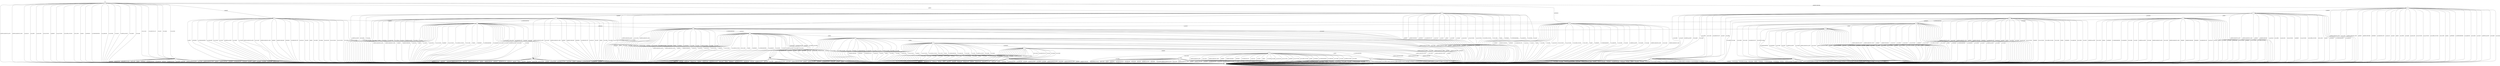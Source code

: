 digraph g {

	s0 [shape="circle" label="s0"];
	s1 [shape="circle" label="s1"];
	s2 [shape="circle" label="s2"];
	s3 [shape="circle" label="s3"];
	s4 [shape="circle" label="s4"];
	s5 [shape="circle" label="s5"];
	s6 [shape="circle" label="s6"];
	s7 [shape="circle" label="s7"];
	s8 [shape="circle" label="s8"];
	s9 [shape="circle" label="s9"];
	s10 [shape="circle" label="s10"];
	s11 [shape="circle" label="s11"];
	s12 [shape="circle" label="s12"];
	s13 [shape="circle" label="s13"];
	s14 [shape="doublecircle" label="s14"];
	s15 [shape="circle" label="s15"];
	s16 [shape="circle" label="s16"];
	s17 [shape="circle" label="s17"];
	s18 [shape="circle" label="s18"];
	s19 [shape="circle" label="s19"];
	s20 [shape="circle" label="s20"];
	s21 [shape="circle" label="s21"];
	s22 [shape="circle" label="s22"];
	s23 [shape="circle" label="s23"];
	s24 [shape="circle" label="s24"];
	s25 [shape="circle" label="s25"];
	s26 [shape="circle" label="s26"];
	s0 -> s1 [label="I_SERVICE_REQUEST_AUTH"];
	s0 -> s2 [label="I_CH_CLOSE"];
	s0 -> s1 [label="I_SERVICE_REQUEST_CONN"];
	s0 -> s3 [label="I_KEXINIT"];
	s0 -> s16 [label="I_KEXINIT_PROCEED"];
	s0 -> s24 [label="I_NEWKEYS"];
	s0 -> s2 [label="I_CH_REQUEST_PTY"];
	s0 -> s1 [label="I_UA_PK_OK"];
	s0 -> s2 [label="I_CH_EOF"];
	s0 -> s25 [label="I_KEX30"];
	s0 -> s1 [label="I_CH_OPEN"];
	s0 -> s2 [label="I_CH_DATA"];
	s0 -> s1 [label="I_UA_PK_NOK"];
	s0 -> s1 [label="O_CH_SUCCESS"];
	s0 -> s1 [label="O_KEXINIT"];
	s0 -> s1 [label="O_UA_SUCCESS"];
	s0 -> s1 [label="O_CH_OPEN_SUCCESS"];
	s0 -> s1 [label="O_NO_CONN"];
	s0 -> s1 [label="O_KEX31"];
	s0 -> s1 [label="O_NEWKEYS"];
	s0 -> s1 [label="O_UNIMPLEMENTED"];
	s0 -> s1 [label="O_UA_FAILURE"];
	s0 -> s1 [label="O_CH_NONE"];
	s0 -> s1 [label="O_CH_EOF"];
	s0 -> s1 [label="O_SERVICE_ACCEPT"];
	s0 -> s1 [label="O_NO_RESP"];
	s0 -> s1 [label="O_CH_MAX"];
	s1 -> s1 [label="I_SERVICE_REQUEST_AUTH"];
	s1 -> s1 [label="I_CH_CLOSE"];
	s1 -> s1 [label="I_SERVICE_REQUEST_CONN"];
	s1 -> s1 [label="I_KEXINIT"];
	s1 -> s1 [label="I_KEXINIT_PROCEED"];
	s1 -> s1 [label="I_NEWKEYS"];
	s1 -> s1 [label="I_CH_REQUEST_PTY"];
	s1 -> s1 [label="I_UA_PK_OK"];
	s1 -> s1 [label="I_CH_EOF"];
	s1 -> s1 [label="I_KEX30"];
	s1 -> s1 [label="I_CH_OPEN"];
	s1 -> s1 [label="I_CH_DATA"];
	s1 -> s1 [label="I_UA_PK_NOK"];
	s1 -> s1 [label="O_CH_SUCCESS"];
	s1 -> s1 [label="O_KEXINIT"];
	s1 -> s1 [label="O_UA_SUCCESS"];
	s1 -> s1 [label="O_CH_OPEN_SUCCESS"];
	s1 -> s1 [label="O_NO_CONN"];
	s1 -> s1 [label="O_KEX31"];
	s1 -> s1 [label="O_NEWKEYS"];
	s1 -> s1 [label="O_UNIMPLEMENTED"];
	s1 -> s1 [label="O_UA_FAILURE"];
	s1 -> s1 [label="O_CH_NONE"];
	s1 -> s1 [label="O_CH_EOF"];
	s1 -> s1 [label="O_SERVICE_ACCEPT"];
	s1 -> s1 [label="O_NO_RESP"];
	s1 -> s1 [label="O_CH_MAX"];
	s2 -> s1 [label="I_SERVICE_REQUEST_AUTH"];
	s2 -> s1 [label="I_CH_CLOSE"];
	s2 -> s1 [label="I_SERVICE_REQUEST_CONN"];
	s2 -> s1 [label="I_KEXINIT"];
	s2 -> s1 [label="I_KEXINIT_PROCEED"];
	s2 -> s1 [label="I_NEWKEYS"];
	s2 -> s1 [label="I_CH_REQUEST_PTY"];
	s2 -> s1 [label="I_UA_PK_OK"];
	s2 -> s1 [label="I_CH_EOF"];
	s2 -> s1 [label="I_KEX30"];
	s2 -> s1 [label="I_CH_OPEN"];
	s2 -> s1 [label="I_CH_DATA"];
	s2 -> s1 [label="I_UA_PK_NOK"];
	s2 -> s1 [label="O_CH_SUCCESS"];
	s2 -> s1 [label="O_KEXINIT"];
	s2 -> s1 [label="O_UA_SUCCESS"];
	s2 -> s1 [label="O_CH_OPEN_SUCCESS"];
	s2 -> s1 [label="O_NO_CONN"];
	s2 -> s1 [label="O_KEX31"];
	s2 -> s1 [label="O_NEWKEYS"];
	s2 -> s1 [label="O_UNIMPLEMENTED"];
	s2 -> s1 [label="O_UA_FAILURE"];
	s2 -> s0 [label="O_CH_NONE"];
	s2 -> s1 [label="O_CH_EOF"];
	s2 -> s1 [label="O_SERVICE_ACCEPT"];
	s2 -> s1 [label="O_NO_RESP"];
	s2 -> s1 [label="O_CH_MAX"];
	s3 -> s1 [label="I_SERVICE_REQUEST_AUTH"];
	s3 -> s1 [label="I_CH_CLOSE"];
	s3 -> s1 [label="I_SERVICE_REQUEST_CONN"];
	s3 -> s1 [label="I_KEXINIT"];
	s3 -> s1 [label="I_KEXINIT_PROCEED"];
	s3 -> s1 [label="I_NEWKEYS"];
	s3 -> s1 [label="I_CH_REQUEST_PTY"];
	s3 -> s1 [label="I_UA_PK_OK"];
	s3 -> s1 [label="I_CH_EOF"];
	s3 -> s1 [label="I_KEX30"];
	s3 -> s1 [label="I_CH_OPEN"];
	s3 -> s1 [label="I_CH_DATA"];
	s3 -> s1 [label="I_UA_PK_NOK"];
	s3 -> s1 [label="O_CH_SUCCESS"];
	s3 -> s4 [label="O_KEXINIT"];
	s3 -> s1 [label="O_UA_SUCCESS"];
	s3 -> s1 [label="O_CH_OPEN_SUCCESS"];
	s3 -> s1 [label="O_NO_CONN"];
	s3 -> s1 [label="O_KEX31"];
	s3 -> s1 [label="O_NEWKEYS"];
	s3 -> s1 [label="O_UNIMPLEMENTED"];
	s3 -> s1 [label="O_UA_FAILURE"];
	s3 -> s1 [label="O_CH_NONE"];
	s3 -> s1 [label="O_CH_EOF"];
	s3 -> s1 [label="O_SERVICE_ACCEPT"];
	s3 -> s1 [label="O_NO_RESP"];
	s3 -> s1 [label="O_CH_MAX"];
	s4 -> s1 [label="I_SERVICE_REQUEST_AUTH"];
	s4 -> s5 [label="I_CH_CLOSE"];
	s4 -> s1 [label="I_SERVICE_REQUEST_CONN"];
	s4 -> s1 [label="I_KEXINIT"];
	s4 -> s1 [label="I_KEXINIT_PROCEED"];
	s4 -> s6 [label="I_NEWKEYS"];
	s4 -> s5 [label="I_CH_REQUEST_PTY"];
	s4 -> s1 [label="I_UA_PK_OK"];
	s4 -> s5 [label="I_CH_EOF"];
	s4 -> s1 [label="I_KEX30"];
	s4 -> s1 [label="I_CH_OPEN"];
	s4 -> s5 [label="I_CH_DATA"];
	s4 -> s1 [label="I_UA_PK_NOK"];
	s4 -> s1 [label="O_CH_SUCCESS"];
	s4 -> s1 [label="O_KEXINIT"];
	s4 -> s1 [label="O_UA_SUCCESS"];
	s4 -> s1 [label="O_CH_OPEN_SUCCESS"];
	s4 -> s1 [label="O_NO_CONN"];
	s4 -> s1 [label="O_KEX31"];
	s4 -> s1 [label="O_NEWKEYS"];
	s4 -> s1 [label="O_UNIMPLEMENTED"];
	s4 -> s1 [label="O_UA_FAILURE"];
	s4 -> s1 [label="O_CH_NONE"];
	s4 -> s1 [label="O_CH_EOF"];
	s4 -> s1 [label="O_SERVICE_ACCEPT"];
	s4 -> s1 [label="O_NO_RESP"];
	s4 -> s1 [label="O_CH_MAX"];
	s5 -> s1 [label="I_SERVICE_REQUEST_AUTH"];
	s5 -> s1 [label="I_CH_CLOSE"];
	s5 -> s1 [label="I_SERVICE_REQUEST_CONN"];
	s5 -> s1 [label="I_KEXINIT"];
	s5 -> s1 [label="I_KEXINIT_PROCEED"];
	s5 -> s1 [label="I_NEWKEYS"];
	s5 -> s1 [label="I_CH_REQUEST_PTY"];
	s5 -> s1 [label="I_UA_PK_OK"];
	s5 -> s1 [label="I_CH_EOF"];
	s5 -> s1 [label="I_KEX30"];
	s5 -> s1 [label="I_CH_OPEN"];
	s5 -> s1 [label="I_CH_DATA"];
	s5 -> s1 [label="I_UA_PK_NOK"];
	s5 -> s1 [label="O_CH_SUCCESS"];
	s5 -> s1 [label="O_KEXINIT"];
	s5 -> s1 [label="O_UA_SUCCESS"];
	s5 -> s1 [label="O_CH_OPEN_SUCCESS"];
	s5 -> s1 [label="O_NO_CONN"];
	s5 -> s1 [label="O_KEX31"];
	s5 -> s1 [label="O_NEWKEYS"];
	s5 -> s1 [label="O_UNIMPLEMENTED"];
	s5 -> s1 [label="O_UA_FAILURE"];
	s5 -> s4 [label="O_CH_NONE"];
	s5 -> s1 [label="O_CH_EOF"];
	s5 -> s1 [label="O_SERVICE_ACCEPT"];
	s5 -> s1 [label="O_NO_RESP"];
	s5 -> s1 [label="O_CH_MAX"];
	s6 -> s1 [label="I_SERVICE_REQUEST_AUTH"];
	s6 -> s1 [label="I_CH_CLOSE"];
	s6 -> s1 [label="I_SERVICE_REQUEST_CONN"];
	s6 -> s1 [label="I_KEXINIT"];
	s6 -> s1 [label="I_KEXINIT_PROCEED"];
	s6 -> s1 [label="I_NEWKEYS"];
	s6 -> s1 [label="I_CH_REQUEST_PTY"];
	s6 -> s1 [label="I_UA_PK_OK"];
	s6 -> s1 [label="I_CH_EOF"];
	s6 -> s1 [label="I_KEX30"];
	s6 -> s1 [label="I_CH_OPEN"];
	s6 -> s1 [label="I_CH_DATA"];
	s6 -> s1 [label="I_UA_PK_NOK"];
	s6 -> s1 [label="O_CH_SUCCESS"];
	s6 -> s1 [label="O_KEXINIT"];
	s6 -> s1 [label="O_UA_SUCCESS"];
	s6 -> s1 [label="O_CH_OPEN_SUCCESS"];
	s6 -> s1 [label="O_NO_CONN"];
	s6 -> s1 [label="O_KEX31"];
	s6 -> s1 [label="O_NEWKEYS"];
	s6 -> s7 [label="O_UNIMPLEMENTED"];
	s6 -> s1 [label="O_UA_FAILURE"];
	s6 -> s1 [label="O_CH_NONE"];
	s6 -> s1 [label="O_CH_EOF"];
	s6 -> s1 [label="O_SERVICE_ACCEPT"];
	s6 -> s1 [label="O_NO_RESP"];
	s6 -> s1 [label="O_CH_MAX"];
	s7 -> s1 [label="I_SERVICE_REQUEST_AUTH"];
	s7 -> s8 [label="I_CH_CLOSE"];
	s7 -> s1 [label="I_SERVICE_REQUEST_CONN"];
	s7 -> s1 [label="I_KEXINIT"];
	s7 -> s1 [label="I_KEXINIT_PROCEED"];
	s7 -> s6 [label="I_NEWKEYS"];
	s7 -> s8 [label="I_CH_REQUEST_PTY"];
	s7 -> s1 [label="I_UA_PK_OK"];
	s7 -> s8 [label="I_CH_EOF"];
	s7 -> s9 [label="I_KEX30"];
	s7 -> s1 [label="I_CH_OPEN"];
	s7 -> s8 [label="I_CH_DATA"];
	s7 -> s1 [label="I_UA_PK_NOK"];
	s7 -> s1 [label="O_CH_SUCCESS"];
	s7 -> s1 [label="O_KEXINIT"];
	s7 -> s1 [label="O_UA_SUCCESS"];
	s7 -> s1 [label="O_CH_OPEN_SUCCESS"];
	s7 -> s1 [label="O_NO_CONN"];
	s7 -> s1 [label="O_KEX31"];
	s7 -> s1 [label="O_NEWKEYS"];
	s7 -> s1 [label="O_UNIMPLEMENTED"];
	s7 -> s1 [label="O_UA_FAILURE"];
	s7 -> s1 [label="O_CH_NONE"];
	s7 -> s1 [label="O_CH_EOF"];
	s7 -> s1 [label="O_SERVICE_ACCEPT"];
	s7 -> s1 [label="O_NO_RESP"];
	s7 -> s1 [label="O_CH_MAX"];
	s8 -> s1 [label="I_SERVICE_REQUEST_AUTH"];
	s8 -> s1 [label="I_CH_CLOSE"];
	s8 -> s1 [label="I_SERVICE_REQUEST_CONN"];
	s8 -> s1 [label="I_KEXINIT"];
	s8 -> s1 [label="I_KEXINIT_PROCEED"];
	s8 -> s1 [label="I_NEWKEYS"];
	s8 -> s1 [label="I_CH_REQUEST_PTY"];
	s8 -> s1 [label="I_UA_PK_OK"];
	s8 -> s1 [label="I_CH_EOF"];
	s8 -> s1 [label="I_KEX30"];
	s8 -> s1 [label="I_CH_OPEN"];
	s8 -> s1 [label="I_CH_DATA"];
	s8 -> s1 [label="I_UA_PK_NOK"];
	s8 -> s1 [label="O_CH_SUCCESS"];
	s8 -> s1 [label="O_KEXINIT"];
	s8 -> s1 [label="O_UA_SUCCESS"];
	s8 -> s1 [label="O_CH_OPEN_SUCCESS"];
	s8 -> s1 [label="O_NO_CONN"];
	s8 -> s1 [label="O_KEX31"];
	s8 -> s1 [label="O_NEWKEYS"];
	s8 -> s1 [label="O_UNIMPLEMENTED"];
	s8 -> s1 [label="O_UA_FAILURE"];
	s8 -> s7 [label="O_CH_NONE"];
	s8 -> s1 [label="O_CH_EOF"];
	s8 -> s1 [label="O_SERVICE_ACCEPT"];
	s8 -> s1 [label="O_NO_RESP"];
	s8 -> s1 [label="O_CH_MAX"];
	s9 -> s1 [label="I_SERVICE_REQUEST_AUTH"];
	s9 -> s1 [label="I_CH_CLOSE"];
	s9 -> s1 [label="I_SERVICE_REQUEST_CONN"];
	s9 -> s1 [label="I_KEXINIT"];
	s9 -> s1 [label="I_KEXINIT_PROCEED"];
	s9 -> s1 [label="I_NEWKEYS"];
	s9 -> s1 [label="I_CH_REQUEST_PTY"];
	s9 -> s1 [label="I_UA_PK_OK"];
	s9 -> s1 [label="I_CH_EOF"];
	s9 -> s1 [label="I_KEX30"];
	s9 -> s1 [label="I_CH_OPEN"];
	s9 -> s1 [label="I_CH_DATA"];
	s9 -> s1 [label="I_UA_PK_NOK"];
	s9 -> s1 [label="O_CH_SUCCESS"];
	s9 -> s1 [label="O_KEXINIT"];
	s9 -> s1 [label="O_UA_SUCCESS"];
	s9 -> s1 [label="O_CH_OPEN_SUCCESS"];
	s9 -> s1 [label="O_NO_CONN"];
	s9 -> s10 [label="O_KEX31"];
	s9 -> s1 [label="O_NEWKEYS"];
	s9 -> s1 [label="O_UNIMPLEMENTED"];
	s9 -> s1 [label="O_UA_FAILURE"];
	s9 -> s1 [label="O_CH_NONE"];
	s9 -> s1 [label="O_CH_EOF"];
	s9 -> s1 [label="O_SERVICE_ACCEPT"];
	s9 -> s1 [label="O_NO_RESP"];
	s9 -> s1 [label="O_CH_MAX"];
	s10 -> s1 [label="I_SERVICE_REQUEST_AUTH"];
	s10 -> s1 [label="I_CH_CLOSE"];
	s10 -> s1 [label="I_SERVICE_REQUEST_CONN"];
	s10 -> s1 [label="I_KEXINIT"];
	s10 -> s1 [label="I_KEXINIT_PROCEED"];
	s10 -> s1 [label="I_NEWKEYS"];
	s10 -> s1 [label="I_CH_REQUEST_PTY"];
	s10 -> s1 [label="I_UA_PK_OK"];
	s10 -> s1 [label="I_CH_EOF"];
	s10 -> s1 [label="I_KEX30"];
	s10 -> s1 [label="I_CH_OPEN"];
	s10 -> s1 [label="I_CH_DATA"];
	s10 -> s1 [label="I_UA_PK_NOK"];
	s10 -> s1 [label="O_CH_SUCCESS"];
	s10 -> s1 [label="O_KEXINIT"];
	s10 -> s1 [label="O_UA_SUCCESS"];
	s10 -> s1 [label="O_CH_OPEN_SUCCESS"];
	s10 -> s1 [label="O_NO_CONN"];
	s10 -> s1 [label="O_KEX31"];
	s10 -> s11 [label="O_NEWKEYS"];
	s10 -> s1 [label="O_UNIMPLEMENTED"];
	s10 -> s1 [label="O_UA_FAILURE"];
	s10 -> s1 [label="O_CH_NONE"];
	s10 -> s1 [label="O_CH_EOF"];
	s10 -> s1 [label="O_SERVICE_ACCEPT"];
	s10 -> s1 [label="O_NO_RESP"];
	s10 -> s1 [label="O_CH_MAX"];
	s11 -> s1 [label="I_SERVICE_REQUEST_AUTH"];
	s11 -> s12 [label="I_CH_CLOSE"];
	s11 -> s1 [label="I_SERVICE_REQUEST_CONN"];
	s11 -> s13 [label="I_KEXINIT"];
	s11 -> s1 [label="I_KEXINIT_PROCEED"];
	s11 -> s1 [label="I_NEWKEYS"];
	s11 -> s12 [label="I_CH_REQUEST_PTY"];
	s11 -> s1 [label="I_UA_PK_OK"];
	s11 -> s12 [label="I_CH_EOF"];
	s11 -> s15 [label="I_KEX30"];
	s11 -> s1 [label="I_CH_OPEN"];
	s11 -> s12 [label="I_CH_DATA"];
	s11 -> s1 [label="I_UA_PK_NOK"];
	s11 -> s1 [label="O_CH_SUCCESS"];
	s11 -> s1 [label="O_KEXINIT"];
	s11 -> s1 [label="O_UA_SUCCESS"];
	s11 -> s1 [label="O_CH_OPEN_SUCCESS"];
	s11 -> s1 [label="O_NO_CONN"];
	s11 -> s1 [label="O_KEX31"];
	s11 -> s1 [label="O_NEWKEYS"];
	s11 -> s1 [label="O_UNIMPLEMENTED"];
	s11 -> s1 [label="O_UA_FAILURE"];
	s11 -> s1 [label="O_CH_NONE"];
	s11 -> s1 [label="O_CH_EOF"];
	s11 -> s1 [label="O_SERVICE_ACCEPT"];
	s11 -> s1 [label="O_NO_RESP"];
	s11 -> s1 [label="O_CH_MAX"];
	s12 -> s1 [label="I_SERVICE_REQUEST_AUTH"];
	s12 -> s1 [label="I_CH_CLOSE"];
	s12 -> s1 [label="I_SERVICE_REQUEST_CONN"];
	s12 -> s1 [label="I_KEXINIT"];
	s12 -> s1 [label="I_KEXINIT_PROCEED"];
	s12 -> s1 [label="I_NEWKEYS"];
	s12 -> s1 [label="I_CH_REQUEST_PTY"];
	s12 -> s1 [label="I_UA_PK_OK"];
	s12 -> s1 [label="I_CH_EOF"];
	s12 -> s1 [label="I_KEX30"];
	s12 -> s1 [label="I_CH_OPEN"];
	s12 -> s1 [label="I_CH_DATA"];
	s12 -> s1 [label="I_UA_PK_NOK"];
	s12 -> s1 [label="O_CH_SUCCESS"];
	s12 -> s1 [label="O_KEXINIT"];
	s12 -> s1 [label="O_UA_SUCCESS"];
	s12 -> s1 [label="O_CH_OPEN_SUCCESS"];
	s12 -> s1 [label="O_NO_CONN"];
	s12 -> s1 [label="O_KEX31"];
	s12 -> s1 [label="O_NEWKEYS"];
	s12 -> s1 [label="O_UNIMPLEMENTED"];
	s12 -> s1 [label="O_UA_FAILURE"];
	s12 -> s11 [label="O_CH_NONE"];
	s12 -> s1 [label="O_CH_EOF"];
	s12 -> s1 [label="O_SERVICE_ACCEPT"];
	s12 -> s1 [label="O_NO_RESP"];
	s12 -> s1 [label="O_CH_MAX"];
	s13 -> s1 [label="I_SERVICE_REQUEST_AUTH"];
	s13 -> s1 [label="I_CH_CLOSE"];
	s13 -> s1 [label="I_SERVICE_REQUEST_CONN"];
	s13 -> s1 [label="I_KEXINIT"];
	s13 -> s1 [label="I_KEXINIT_PROCEED"];
	s13 -> s1 [label="I_NEWKEYS"];
	s13 -> s1 [label="I_CH_REQUEST_PTY"];
	s13 -> s1 [label="I_UA_PK_OK"];
	s13 -> s1 [label="I_CH_EOF"];
	s13 -> s1 [label="I_KEX30"];
	s13 -> s1 [label="I_CH_OPEN"];
	s13 -> s1 [label="I_CH_DATA"];
	s13 -> s1 [label="I_UA_PK_NOK"];
	s13 -> s1 [label="O_CH_SUCCESS"];
	s13 -> s1 [label="O_KEXINIT"];
	s13 -> s1 [label="O_UA_SUCCESS"];
	s13 -> s1 [label="O_CH_OPEN_SUCCESS"];
	s13 -> s14 [label="O_NO_CONN"];
	s13 -> s1 [label="O_KEX31"];
	s13 -> s1 [label="O_NEWKEYS"];
	s13 -> s1 [label="O_UNIMPLEMENTED"];
	s13 -> s1 [label="O_UA_FAILURE"];
	s13 -> s1 [label="O_CH_NONE"];
	s13 -> s1 [label="O_CH_EOF"];
	s13 -> s1 [label="O_SERVICE_ACCEPT"];
	s13 -> s1 [label="O_NO_RESP"];
	s13 -> s1 [label="O_CH_MAX"];
	s14 -> s1 [label="I_SERVICE_REQUEST_AUTH"];
	s14 -> s1 [label="I_CH_CLOSE"];
	s14 -> s1 [label="I_SERVICE_REQUEST_CONN"];
	s14 -> s1 [label="I_KEXINIT"];
	s14 -> s1 [label="I_KEXINIT_PROCEED"];
	s14 -> s1 [label="I_NEWKEYS"];
	s14 -> s1 [label="I_CH_REQUEST_PTY"];
	s14 -> s1 [label="I_UA_PK_OK"];
	s14 -> s1 [label="I_CH_EOF"];
	s14 -> s1 [label="I_KEX30"];
	s14 -> s1 [label="I_CH_OPEN"];
	s14 -> s1 [label="I_CH_DATA"];
	s14 -> s1 [label="I_UA_PK_NOK"];
	s14 -> s1 [label="O_CH_SUCCESS"];
	s14 -> s1 [label="O_KEXINIT"];
	s14 -> s1 [label="O_UA_SUCCESS"];
	s14 -> s1 [label="O_CH_OPEN_SUCCESS"];
	s14 -> s1 [label="O_NO_CONN"];
	s14 -> s1 [label="O_KEX31"];
	s14 -> s1 [label="O_NEWKEYS"];
	s14 -> s1 [label="O_UNIMPLEMENTED"];
	s14 -> s1 [label="O_UA_FAILURE"];
	s14 -> s1 [label="O_CH_NONE"];
	s14 -> s1 [label="O_CH_EOF"];
	s14 -> s1 [label="O_SERVICE_ACCEPT"];
	s14 -> s1 [label="O_NO_RESP"];
	s14 -> s1 [label="O_CH_MAX"];
	s15 -> s1 [label="I_SERVICE_REQUEST_AUTH"];
	s15 -> s1 [label="I_CH_CLOSE"];
	s15 -> s1 [label="I_SERVICE_REQUEST_CONN"];
	s15 -> s1 [label="I_KEXINIT"];
	s15 -> s1 [label="I_KEXINIT_PROCEED"];
	s15 -> s1 [label="I_NEWKEYS"];
	s15 -> s1 [label="I_CH_REQUEST_PTY"];
	s15 -> s1 [label="I_UA_PK_OK"];
	s15 -> s1 [label="I_CH_EOF"];
	s15 -> s1 [label="I_KEX30"];
	s15 -> s1 [label="I_CH_OPEN"];
	s15 -> s1 [label="I_CH_DATA"];
	s15 -> s1 [label="I_UA_PK_NOK"];
	s15 -> s1 [label="O_CH_SUCCESS"];
	s15 -> s1 [label="O_KEXINIT"];
	s15 -> s1 [label="O_UA_SUCCESS"];
	s15 -> s1 [label="O_CH_OPEN_SUCCESS"];
	s15 -> s1 [label="O_NO_CONN"];
	s15 -> s1 [label="O_KEX31"];
	s15 -> s1 [label="O_NEWKEYS"];
	s15 -> s11 [label="O_UNIMPLEMENTED"];
	s15 -> s1 [label="O_UA_FAILURE"];
	s15 -> s1 [label="O_CH_NONE"];
	s15 -> s1 [label="O_CH_EOF"];
	s15 -> s1 [label="O_SERVICE_ACCEPT"];
	s15 -> s1 [label="O_NO_RESP"];
	s15 -> s1 [label="O_CH_MAX"];
	s16 -> s1 [label="I_SERVICE_REQUEST_AUTH"];
	s16 -> s1 [label="I_CH_CLOSE"];
	s16 -> s1 [label="I_SERVICE_REQUEST_CONN"];
	s16 -> s1 [label="I_KEXINIT"];
	s16 -> s1 [label="I_KEXINIT_PROCEED"];
	s16 -> s1 [label="I_NEWKEYS"];
	s16 -> s1 [label="I_CH_REQUEST_PTY"];
	s16 -> s1 [label="I_UA_PK_OK"];
	s16 -> s1 [label="I_CH_EOF"];
	s16 -> s1 [label="I_KEX30"];
	s16 -> s1 [label="I_CH_OPEN"];
	s16 -> s1 [label="I_CH_DATA"];
	s16 -> s1 [label="I_UA_PK_NOK"];
	s16 -> s1 [label="O_CH_SUCCESS"];
	s16 -> s17 [label="O_KEXINIT"];
	s16 -> s1 [label="O_UA_SUCCESS"];
	s16 -> s1 [label="O_CH_OPEN_SUCCESS"];
	s16 -> s1 [label="O_NO_CONN"];
	s16 -> s1 [label="O_KEX31"];
	s16 -> s1 [label="O_NEWKEYS"];
	s16 -> s1 [label="O_UNIMPLEMENTED"];
	s16 -> s1 [label="O_UA_FAILURE"];
	s16 -> s1 [label="O_CH_NONE"];
	s16 -> s1 [label="O_CH_EOF"];
	s16 -> s1 [label="O_SERVICE_ACCEPT"];
	s16 -> s1 [label="O_NO_RESP"];
	s16 -> s1 [label="O_CH_MAX"];
	s17 -> s1 [label="I_SERVICE_REQUEST_AUTH"];
	s17 -> s18 [label="I_CH_CLOSE"];
	s17 -> s1 [label="I_SERVICE_REQUEST_CONN"];
	s17 -> s1 [label="I_KEXINIT"];
	s17 -> s1 [label="I_KEXINIT_PROCEED"];
	s17 -> s19 [label="I_NEWKEYS"];
	s17 -> s18 [label="I_CH_REQUEST_PTY"];
	s17 -> s1 [label="I_UA_PK_OK"];
	s17 -> s18 [label="I_CH_EOF"];
	s17 -> s23 [label="I_KEX30"];
	s17 -> s1 [label="I_CH_OPEN"];
	s17 -> s18 [label="I_CH_DATA"];
	s17 -> s1 [label="I_UA_PK_NOK"];
	s17 -> s1 [label="O_CH_SUCCESS"];
	s17 -> s1 [label="O_KEXINIT"];
	s17 -> s1 [label="O_UA_SUCCESS"];
	s17 -> s1 [label="O_CH_OPEN_SUCCESS"];
	s17 -> s1 [label="O_NO_CONN"];
	s17 -> s1 [label="O_KEX31"];
	s17 -> s1 [label="O_NEWKEYS"];
	s17 -> s1 [label="O_UNIMPLEMENTED"];
	s17 -> s1 [label="O_UA_FAILURE"];
	s17 -> s1 [label="O_CH_NONE"];
	s17 -> s1 [label="O_CH_EOF"];
	s17 -> s1 [label="O_SERVICE_ACCEPT"];
	s17 -> s1 [label="O_NO_RESP"];
	s17 -> s1 [label="O_CH_MAX"];
	s18 -> s1 [label="I_SERVICE_REQUEST_AUTH"];
	s18 -> s1 [label="I_CH_CLOSE"];
	s18 -> s1 [label="I_SERVICE_REQUEST_CONN"];
	s18 -> s1 [label="I_KEXINIT"];
	s18 -> s1 [label="I_KEXINIT_PROCEED"];
	s18 -> s1 [label="I_NEWKEYS"];
	s18 -> s1 [label="I_CH_REQUEST_PTY"];
	s18 -> s1 [label="I_UA_PK_OK"];
	s18 -> s1 [label="I_CH_EOF"];
	s18 -> s1 [label="I_KEX30"];
	s18 -> s1 [label="I_CH_OPEN"];
	s18 -> s1 [label="I_CH_DATA"];
	s18 -> s1 [label="I_UA_PK_NOK"];
	s18 -> s1 [label="O_CH_SUCCESS"];
	s18 -> s1 [label="O_KEXINIT"];
	s18 -> s1 [label="O_UA_SUCCESS"];
	s18 -> s1 [label="O_CH_OPEN_SUCCESS"];
	s18 -> s1 [label="O_NO_CONN"];
	s18 -> s1 [label="O_KEX31"];
	s18 -> s1 [label="O_NEWKEYS"];
	s18 -> s1 [label="O_UNIMPLEMENTED"];
	s18 -> s1 [label="O_UA_FAILURE"];
	s18 -> s17 [label="O_CH_NONE"];
	s18 -> s1 [label="O_CH_EOF"];
	s18 -> s1 [label="O_SERVICE_ACCEPT"];
	s18 -> s1 [label="O_NO_RESP"];
	s18 -> s1 [label="O_CH_MAX"];
	s19 -> s1 [label="I_SERVICE_REQUEST_AUTH"];
	s19 -> s1 [label="I_CH_CLOSE"];
	s19 -> s1 [label="I_SERVICE_REQUEST_CONN"];
	s19 -> s1 [label="I_KEXINIT"];
	s19 -> s1 [label="I_KEXINIT_PROCEED"];
	s19 -> s1 [label="I_NEWKEYS"];
	s19 -> s1 [label="I_CH_REQUEST_PTY"];
	s19 -> s1 [label="I_UA_PK_OK"];
	s19 -> s1 [label="I_CH_EOF"];
	s19 -> s1 [label="I_KEX30"];
	s19 -> s1 [label="I_CH_OPEN"];
	s19 -> s1 [label="I_CH_DATA"];
	s19 -> s1 [label="I_UA_PK_NOK"];
	s19 -> s1 [label="O_CH_SUCCESS"];
	s19 -> s1 [label="O_KEXINIT"];
	s19 -> s1 [label="O_UA_SUCCESS"];
	s19 -> s1 [label="O_CH_OPEN_SUCCESS"];
	s19 -> s1 [label="O_NO_CONN"];
	s19 -> s1 [label="O_KEX31"];
	s19 -> s1 [label="O_NEWKEYS"];
	s19 -> s20 [label="O_UNIMPLEMENTED"];
	s19 -> s1 [label="O_UA_FAILURE"];
	s19 -> s1 [label="O_CH_NONE"];
	s19 -> s1 [label="O_CH_EOF"];
	s19 -> s1 [label="O_SERVICE_ACCEPT"];
	s19 -> s1 [label="O_NO_RESP"];
	s19 -> s1 [label="O_CH_MAX"];
	s20 -> s1 [label="I_SERVICE_REQUEST_AUTH"];
	s20 -> s21 [label="I_CH_CLOSE"];
	s20 -> s1 [label="I_SERVICE_REQUEST_CONN"];
	s20 -> s1 [label="I_KEXINIT"];
	s20 -> s1 [label="I_KEXINIT_PROCEED"];
	s20 -> s19 [label="I_NEWKEYS"];
	s20 -> s21 [label="I_CH_REQUEST_PTY"];
	s20 -> s1 [label="I_UA_PK_OK"];
	s20 -> s21 [label="I_CH_EOF"];
	s20 -> s22 [label="I_KEX30"];
	s20 -> s1 [label="I_CH_OPEN"];
	s20 -> s21 [label="I_CH_DATA"];
	s20 -> s1 [label="I_UA_PK_NOK"];
	s20 -> s1 [label="O_CH_SUCCESS"];
	s20 -> s1 [label="O_KEXINIT"];
	s20 -> s1 [label="O_UA_SUCCESS"];
	s20 -> s1 [label="O_CH_OPEN_SUCCESS"];
	s20 -> s1 [label="O_NO_CONN"];
	s20 -> s1 [label="O_KEX31"];
	s20 -> s1 [label="O_NEWKEYS"];
	s20 -> s1 [label="O_UNIMPLEMENTED"];
	s20 -> s1 [label="O_UA_FAILURE"];
	s20 -> s1 [label="O_CH_NONE"];
	s20 -> s1 [label="O_CH_EOF"];
	s20 -> s1 [label="O_SERVICE_ACCEPT"];
	s20 -> s1 [label="O_NO_RESP"];
	s20 -> s1 [label="O_CH_MAX"];
	s21 -> s1 [label="I_SERVICE_REQUEST_AUTH"];
	s21 -> s1 [label="I_CH_CLOSE"];
	s21 -> s1 [label="I_SERVICE_REQUEST_CONN"];
	s21 -> s1 [label="I_KEXINIT"];
	s21 -> s1 [label="I_KEXINIT_PROCEED"];
	s21 -> s1 [label="I_NEWKEYS"];
	s21 -> s1 [label="I_CH_REQUEST_PTY"];
	s21 -> s1 [label="I_UA_PK_OK"];
	s21 -> s1 [label="I_CH_EOF"];
	s21 -> s1 [label="I_KEX30"];
	s21 -> s1 [label="I_CH_OPEN"];
	s21 -> s1 [label="I_CH_DATA"];
	s21 -> s1 [label="I_UA_PK_NOK"];
	s21 -> s1 [label="O_CH_SUCCESS"];
	s21 -> s1 [label="O_KEXINIT"];
	s21 -> s1 [label="O_UA_SUCCESS"];
	s21 -> s1 [label="O_CH_OPEN_SUCCESS"];
	s21 -> s1 [label="O_NO_CONN"];
	s21 -> s1 [label="O_KEX31"];
	s21 -> s1 [label="O_NEWKEYS"];
	s21 -> s1 [label="O_UNIMPLEMENTED"];
	s21 -> s1 [label="O_UA_FAILURE"];
	s21 -> s20 [label="O_CH_NONE"];
	s21 -> s1 [label="O_CH_EOF"];
	s21 -> s1 [label="O_SERVICE_ACCEPT"];
	s21 -> s1 [label="O_NO_RESP"];
	s21 -> s1 [label="O_CH_MAX"];
	s22 -> s1 [label="I_SERVICE_REQUEST_AUTH"];
	s22 -> s1 [label="I_CH_CLOSE"];
	s22 -> s1 [label="I_SERVICE_REQUEST_CONN"];
	s22 -> s1 [label="I_KEXINIT"];
	s22 -> s1 [label="I_KEXINIT_PROCEED"];
	s22 -> s1 [label="I_NEWKEYS"];
	s22 -> s1 [label="I_CH_REQUEST_PTY"];
	s22 -> s1 [label="I_UA_PK_OK"];
	s22 -> s1 [label="I_CH_EOF"];
	s22 -> s1 [label="I_KEX30"];
	s22 -> s1 [label="I_CH_OPEN"];
	s22 -> s1 [label="I_CH_DATA"];
	s22 -> s1 [label="I_UA_PK_NOK"];
	s22 -> s1 [label="O_CH_SUCCESS"];
	s22 -> s1 [label="O_KEXINIT"];
	s22 -> s1 [label="O_UA_SUCCESS"];
	s22 -> s1 [label="O_CH_OPEN_SUCCESS"];
	s22 -> s1 [label="O_NO_CONN"];
	s22 -> s1 [label="O_KEX31"];
	s22 -> s1 [label="O_NEWKEYS"];
	s22 -> s1 [label="O_UNIMPLEMENTED"];
	s22 -> s1 [label="O_UA_FAILURE"];
	s22 -> s1 [label="O_CH_NONE"];
	s22 -> s1 [label="O_CH_EOF"];
	s22 -> s1 [label="O_SERVICE_ACCEPT"];
	s22 -> s7 [label="O_NO_RESP"];
	s22 -> s1 [label="O_CH_MAX"];
	s23 -> s1 [label="I_SERVICE_REQUEST_AUTH"];
	s23 -> s1 [label="I_CH_CLOSE"];
	s23 -> s1 [label="I_SERVICE_REQUEST_CONN"];
	s23 -> s1 [label="I_KEXINIT"];
	s23 -> s1 [label="I_KEXINIT_PROCEED"];
	s23 -> s1 [label="I_NEWKEYS"];
	s23 -> s1 [label="I_CH_REQUEST_PTY"];
	s23 -> s1 [label="I_UA_PK_OK"];
	s23 -> s1 [label="I_CH_EOF"];
	s23 -> s1 [label="I_KEX30"];
	s23 -> s1 [label="I_CH_OPEN"];
	s23 -> s1 [label="I_CH_DATA"];
	s23 -> s1 [label="I_UA_PK_NOK"];
	s23 -> s1 [label="O_CH_SUCCESS"];
	s23 -> s1 [label="O_KEXINIT"];
	s23 -> s1 [label="O_UA_SUCCESS"];
	s23 -> s1 [label="O_CH_OPEN_SUCCESS"];
	s23 -> s1 [label="O_NO_CONN"];
	s23 -> s1 [label="O_KEX31"];
	s23 -> s1 [label="O_NEWKEYS"];
	s23 -> s1 [label="O_UNIMPLEMENTED"];
	s23 -> s1 [label="O_UA_FAILURE"];
	s23 -> s1 [label="O_CH_NONE"];
	s23 -> s1 [label="O_CH_EOF"];
	s23 -> s1 [label="O_SERVICE_ACCEPT"];
	s23 -> s4 [label="O_NO_RESP"];
	s23 -> s1 [label="O_CH_MAX"];
	s24 -> s1 [label="I_SERVICE_REQUEST_AUTH"];
	s24 -> s1 [label="I_CH_CLOSE"];
	s24 -> s1 [label="I_SERVICE_REQUEST_CONN"];
	s24 -> s1 [label="I_KEXINIT"];
	s24 -> s1 [label="I_KEXINIT_PROCEED"];
	s24 -> s1 [label="I_NEWKEYS"];
	s24 -> s1 [label="I_CH_REQUEST_PTY"];
	s24 -> s1 [label="I_UA_PK_OK"];
	s24 -> s1 [label="I_CH_EOF"];
	s24 -> s1 [label="I_KEX30"];
	s24 -> s1 [label="I_CH_OPEN"];
	s24 -> s1 [label="I_CH_DATA"];
	s24 -> s1 [label="I_UA_PK_NOK"];
	s24 -> s1 [label="O_CH_SUCCESS"];
	s24 -> s6 [label="O_KEXINIT"];
	s24 -> s1 [label="O_UA_SUCCESS"];
	s24 -> s1 [label="O_CH_OPEN_SUCCESS"];
	s24 -> s1 [label="O_NO_CONN"];
	s24 -> s1 [label="O_KEX31"];
	s24 -> s1 [label="O_NEWKEYS"];
	s24 -> s1 [label="O_UNIMPLEMENTED"];
	s24 -> s1 [label="O_UA_FAILURE"];
	s24 -> s1 [label="O_CH_NONE"];
	s24 -> s1 [label="O_CH_EOF"];
	s24 -> s1 [label="O_SERVICE_ACCEPT"];
	s24 -> s1 [label="O_NO_RESP"];
	s24 -> s1 [label="O_CH_MAX"];
	s25 -> s1 [label="I_SERVICE_REQUEST_AUTH"];
	s25 -> s1 [label="I_CH_CLOSE"];
	s25 -> s1 [label="I_SERVICE_REQUEST_CONN"];
	s25 -> s1 [label="I_KEXINIT"];
	s25 -> s1 [label="I_KEXINIT_PROCEED"];
	s25 -> s1 [label="I_NEWKEYS"];
	s25 -> s1 [label="I_CH_REQUEST_PTY"];
	s25 -> s1 [label="I_UA_PK_OK"];
	s25 -> s1 [label="I_CH_EOF"];
	s25 -> s1 [label="I_KEX30"];
	s25 -> s1 [label="I_CH_OPEN"];
	s25 -> s1 [label="I_CH_DATA"];
	s25 -> s1 [label="I_UA_PK_NOK"];
	s25 -> s1 [label="O_CH_SUCCESS"];
	s25 -> s26 [label="O_KEXINIT"];
	s25 -> s1 [label="O_UA_SUCCESS"];
	s25 -> s1 [label="O_CH_OPEN_SUCCESS"];
	s25 -> s1 [label="O_NO_CONN"];
	s25 -> s1 [label="O_KEX31"];
	s25 -> s1 [label="O_NEWKEYS"];
	s25 -> s1 [label="O_UNIMPLEMENTED"];
	s25 -> s1 [label="O_UA_FAILURE"];
	s25 -> s1 [label="O_CH_NONE"];
	s25 -> s1 [label="O_CH_EOF"];
	s25 -> s1 [label="O_SERVICE_ACCEPT"];
	s25 -> s1 [label="O_NO_RESP"];
	s25 -> s1 [label="O_CH_MAX"];
	s26 -> s1 [label="I_SERVICE_REQUEST_AUTH"];
	s26 -> s1 [label="I_CH_CLOSE"];
	s26 -> s1 [label="I_SERVICE_REQUEST_CONN"];
	s26 -> s1 [label="I_KEXINIT"];
	s26 -> s1 [label="I_KEXINIT_PROCEED"];
	s26 -> s1 [label="I_NEWKEYS"];
	s26 -> s1 [label="I_CH_REQUEST_PTY"];
	s26 -> s1 [label="I_UA_PK_OK"];
	s26 -> s1 [label="I_CH_EOF"];
	s26 -> s1 [label="I_KEX30"];
	s26 -> s1 [label="I_CH_OPEN"];
	s26 -> s1 [label="I_CH_DATA"];
	s26 -> s1 [label="I_UA_PK_NOK"];
	s26 -> s1 [label="O_CH_SUCCESS"];
	s26 -> s1 [label="O_KEXINIT"];
	s26 -> s1 [label="O_UA_SUCCESS"];
	s26 -> s1 [label="O_CH_OPEN_SUCCESS"];
	s26 -> s1 [label="O_NO_CONN"];
	s26 -> s1 [label="O_KEX31"];
	s26 -> s1 [label="O_NEWKEYS"];
	s26 -> s4 [label="O_UNIMPLEMENTED"];
	s26 -> s1 [label="O_UA_FAILURE"];
	s26 -> s1 [label="O_CH_NONE"];
	s26 -> s1 [label="O_CH_EOF"];
	s26 -> s1 [label="O_SERVICE_ACCEPT"];
	s26 -> s1 [label="O_NO_RESP"];
	s26 -> s1 [label="O_CH_MAX"];

__start0 [label="" shape="none" width="0" height="0"];
__start0 -> s0;

}

